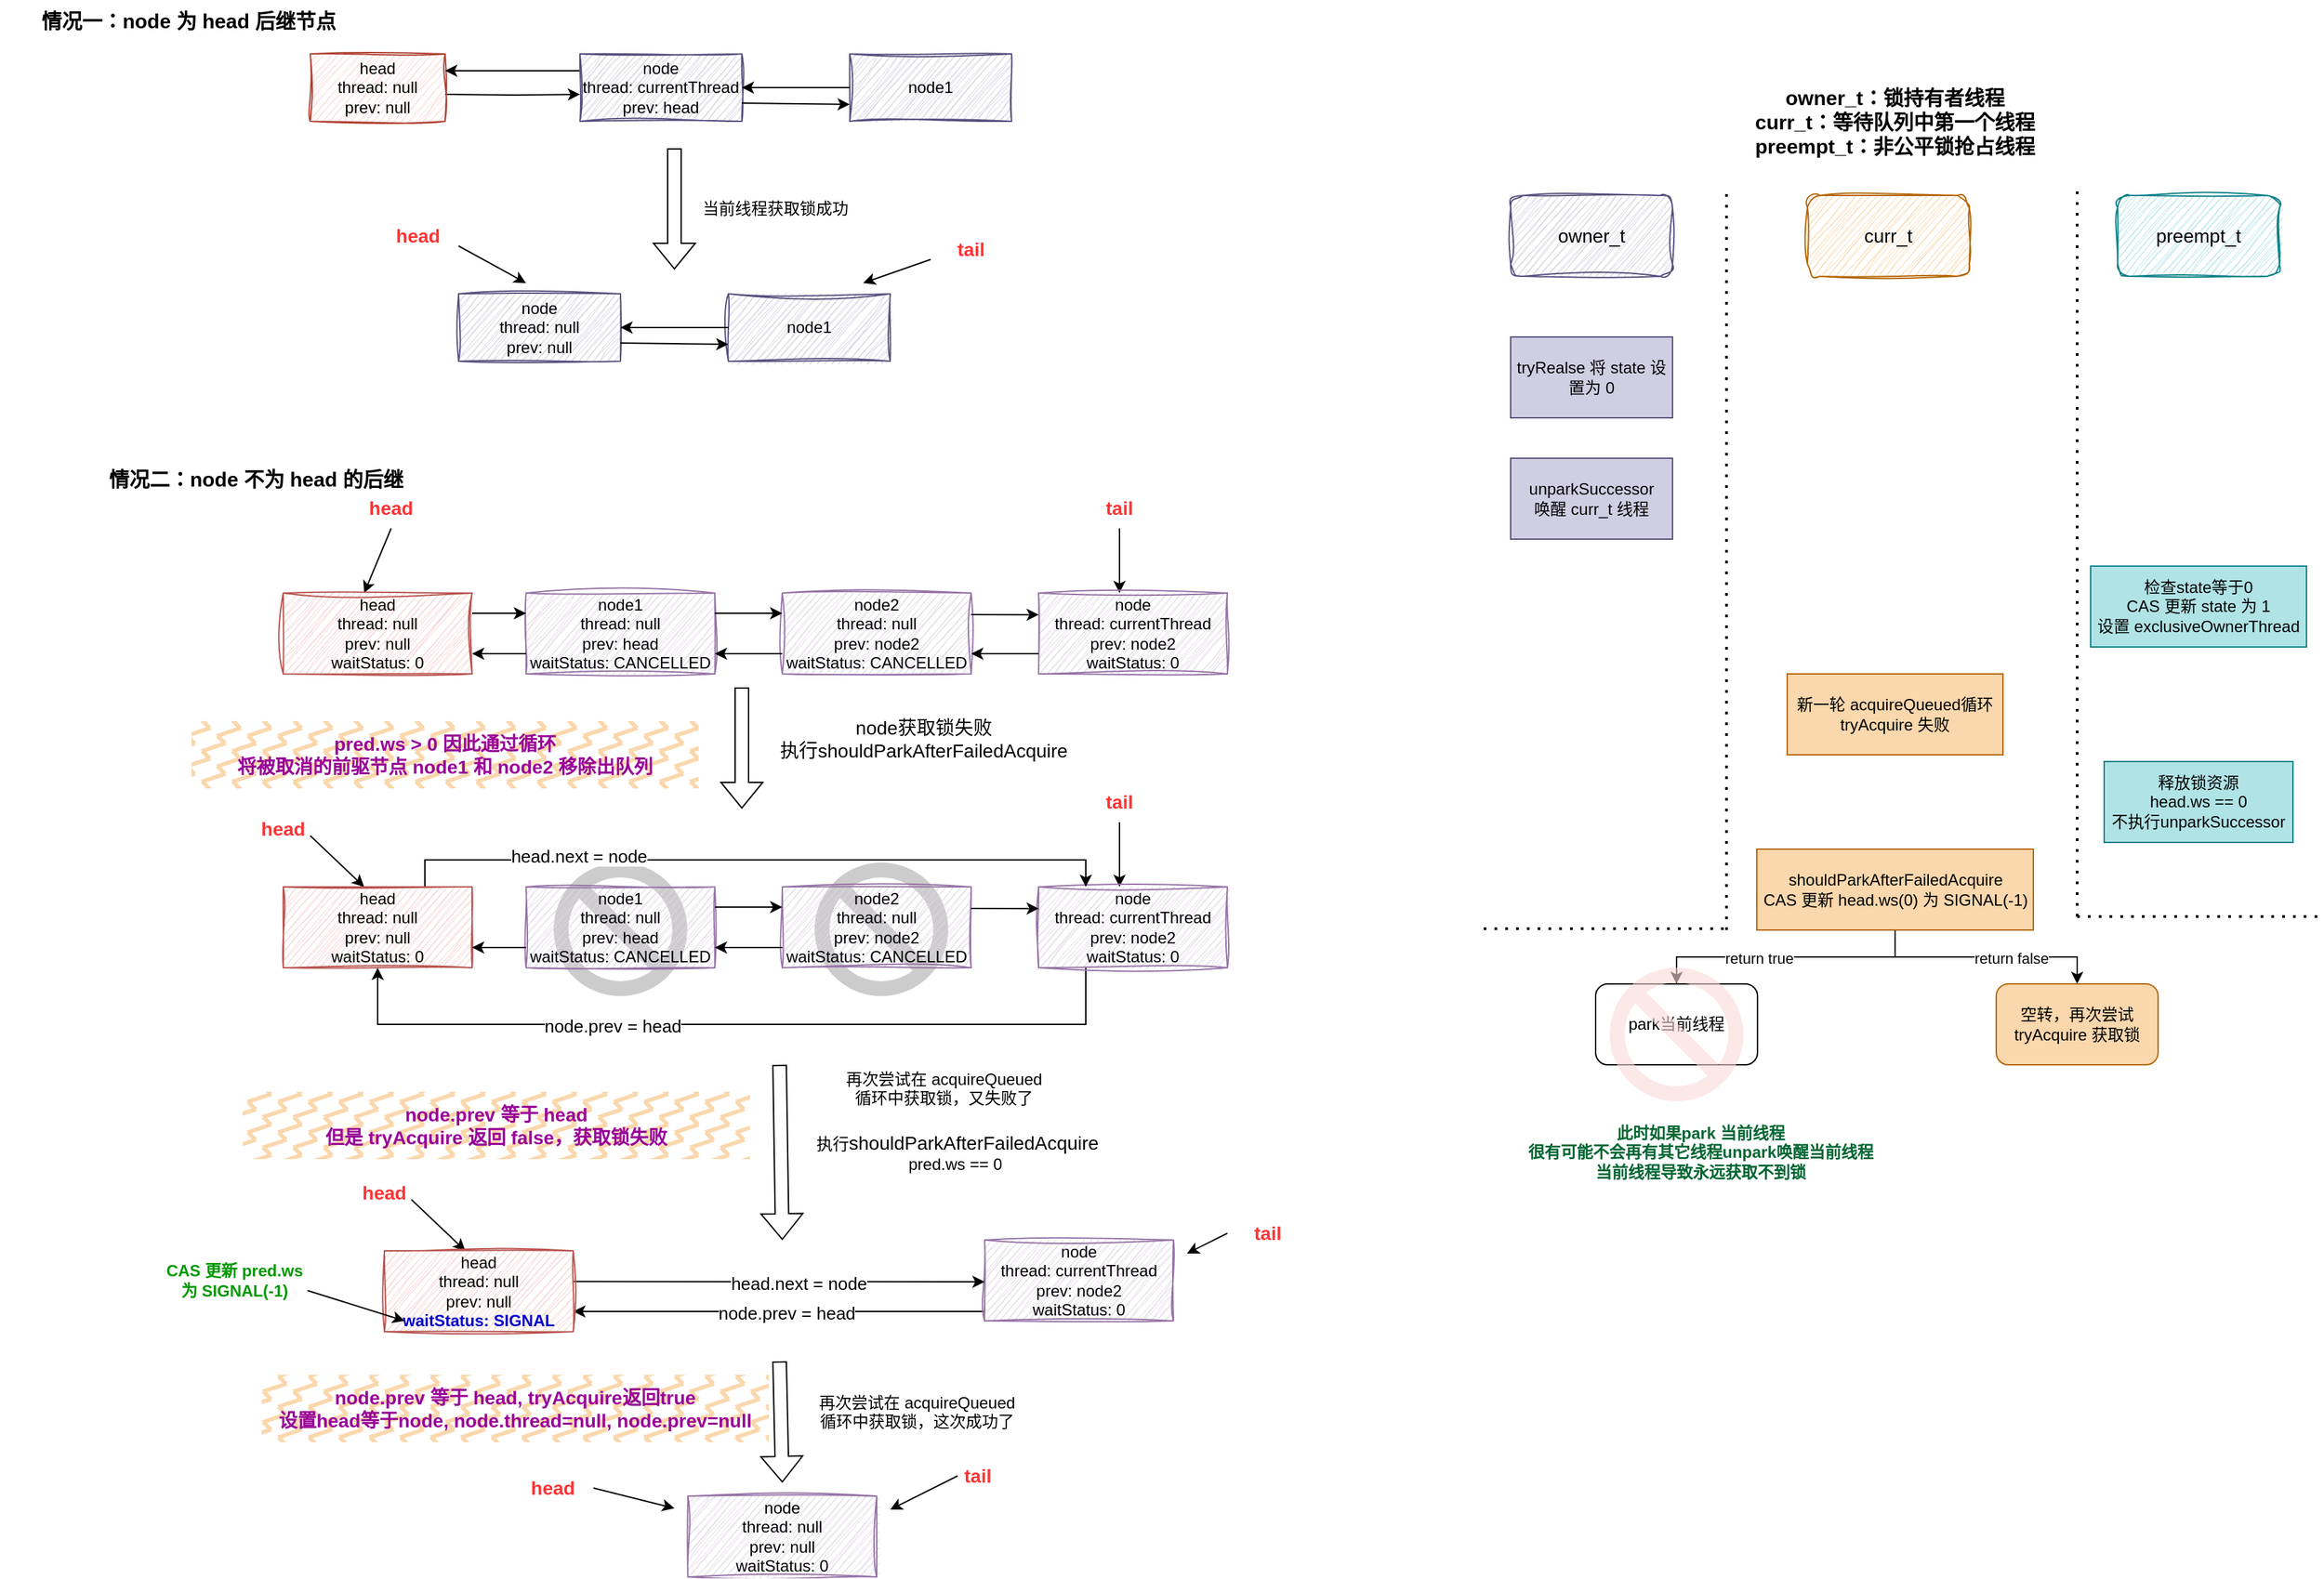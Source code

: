 <mxfile version="24.0.4" type="github">
  <diagram name="第 1 页" id="4FpjKzO7oTdV1kjVZiOa">
    <mxGraphModel dx="1482" dy="766" grid="1" gridSize="10" guides="1" tooltips="1" connect="1" arrows="1" fold="1" page="1" pageScale="1" pageWidth="827" pageHeight="1169" math="0" shadow="0">
      <root>
        <mxCell id="0" />
        <mxCell id="1" parent="0" />
        <mxCell id="oQ_XykTQwwmT8BF6WWH7-106" value="" style="shape=mxgraph.signs.safety.no;html=1;pointerEvents=1;fillColor=#CCCCCC;strokeColor=none;verticalLabelPosition=bottom;verticalAlign=top;align=center;fontColor=#CCCCCC;" vertex="1" parent="1">
          <mxGeometry x="464" y="740" width="99" height="99" as="geometry" />
        </mxCell>
        <mxCell id="oQ_XykTQwwmT8BF6WWH7-105" value="" style="shape=mxgraph.signs.safety.no;html=1;pointerEvents=1;fillColor=#CCCCCC;strokeColor=none;verticalLabelPosition=bottom;verticalAlign=top;align=center;fontColor=#CCCCCC;" vertex="1" parent="1">
          <mxGeometry x="270.5" y="740" width="99" height="99" as="geometry" />
        </mxCell>
        <mxCell id="oQ_XykTQwwmT8BF6WWH7-4" style="edgeStyle=orthogonalEdgeStyle;rounded=0;orthogonalLoop=1;jettySize=auto;html=1;entryX=0;entryY=0.6;entryDx=0;entryDy=0;entryPerimeter=0;" edge="1" parent="1" target="oQ_XykTQwwmT8BF6WWH7-2">
          <mxGeometry relative="1" as="geometry">
            <mxPoint x="190" y="170" as="sourcePoint" />
          </mxGeometry>
        </mxCell>
        <mxCell id="oQ_XykTQwwmT8BF6WWH7-1" value="head&lt;br&gt;thread: null&lt;br&gt;prev: null" style="rounded=0;whiteSpace=wrap;html=1;sketch=1;curveFitting=1;jiggle=2;fillColor=#fad9d5;strokeColor=#ae4132;" vertex="1" parent="1">
          <mxGeometry x="90" y="140" width="100" height="50" as="geometry" />
        </mxCell>
        <mxCell id="oQ_XykTQwwmT8BF6WWH7-3" style="edgeStyle=orthogonalEdgeStyle;rounded=0;orthogonalLoop=1;jettySize=auto;html=1;exitX=0;exitY=0.25;exitDx=0;exitDy=0;entryX=1;entryY=0.25;entryDx=0;entryDy=0;" edge="1" parent="1" source="oQ_XykTQwwmT8BF6WWH7-2" target="oQ_XykTQwwmT8BF6WWH7-1">
          <mxGeometry relative="1" as="geometry" />
        </mxCell>
        <mxCell id="oQ_XykTQwwmT8BF6WWH7-2" value="node&lt;br&gt;thread: currentThread&lt;div&gt;prev: head&lt;/div&gt;" style="rounded=0;whiteSpace=wrap;html=1;sketch=1;curveFitting=1;jiggle=2;fillColor=#d0cee2;strokeColor=#56517e;" vertex="1" parent="1">
          <mxGeometry x="290" y="140" width="120" height="50" as="geometry" />
        </mxCell>
        <mxCell id="oQ_XykTQwwmT8BF6WWH7-5" value="node1" style="rounded=0;whiteSpace=wrap;html=1;sketch=1;curveFitting=1;jiggle=2;fillColor=#d0cee2;strokeColor=#56517e;" vertex="1" parent="1">
          <mxGeometry x="490" y="140" width="120" height="50" as="geometry" />
        </mxCell>
        <mxCell id="oQ_XykTQwwmT8BF6WWH7-6" style="edgeStyle=orthogonalEdgeStyle;rounded=0;orthogonalLoop=1;jettySize=auto;html=1;exitX=1;exitY=0.75;exitDx=0;exitDy=0;entryX=0;entryY=0.75;entryDx=0;entryDy=0;" edge="1" parent="1" target="oQ_XykTQwwmT8BF6WWH7-5">
          <mxGeometry relative="1" as="geometry">
            <mxPoint x="410" y="176.5" as="sourcePoint" />
            <mxPoint x="470" y="177" as="targetPoint" />
          </mxGeometry>
        </mxCell>
        <mxCell id="oQ_XykTQwwmT8BF6WWH7-8" value="" style="endArrow=classic;html=1;rounded=0;exitX=0;exitY=0.5;exitDx=0;exitDy=0;entryX=1;entryY=0.5;entryDx=0;entryDy=0;" edge="1" parent="1" source="oQ_XykTQwwmT8BF6WWH7-5" target="oQ_XykTQwwmT8BF6WWH7-2">
          <mxGeometry width="50" height="50" relative="1" as="geometry">
            <mxPoint x="510" y="320" as="sourcePoint" />
            <mxPoint x="560" y="270" as="targetPoint" />
          </mxGeometry>
        </mxCell>
        <mxCell id="oQ_XykTQwwmT8BF6WWH7-10" value="tail" style="text;html=1;align=center;verticalAlign=middle;whiteSpace=wrap;rounded=0;fontStyle=1;fontColor=#FF3333;fontSize=14;" vertex="1" parent="1">
          <mxGeometry x="660" y="462" width="60" height="30" as="geometry" />
        </mxCell>
        <mxCell id="oQ_XykTQwwmT8BF6WWH7-13" value="" style="shape=flexArrow;endArrow=classic;html=1;rounded=0;" edge="1" parent="1">
          <mxGeometry width="50" height="50" relative="1" as="geometry">
            <mxPoint x="360" y="210" as="sourcePoint" />
            <mxPoint x="360" y="300" as="targetPoint" />
          </mxGeometry>
        </mxCell>
        <mxCell id="oQ_XykTQwwmT8BF6WWH7-15" value="head" style="text;html=1;align=center;verticalAlign=middle;whiteSpace=wrap;rounded=0;fontStyle=1;fontColor=#FF3333;fontSize=14;" vertex="1" parent="1">
          <mxGeometry x="120" y="462" width="60" height="30" as="geometry" />
        </mxCell>
        <mxCell id="oQ_XykTQwwmT8BF6WWH7-16" value="" style="endArrow=classic;html=1;rounded=0;exitX=0.5;exitY=1;exitDx=0;exitDy=0;" edge="1" parent="1" source="oQ_XykTQwwmT8BF6WWH7-15">
          <mxGeometry width="50" height="50" relative="1" as="geometry">
            <mxPoint x="110" y="740" as="sourcePoint" />
            <mxPoint x="130" y="540" as="targetPoint" />
          </mxGeometry>
        </mxCell>
        <mxCell id="oQ_XykTQwwmT8BF6WWH7-18" value="" style="endArrow=classic;html=1;rounded=0;exitX=0.5;exitY=1;exitDx=0;exitDy=0;" edge="1" parent="1" source="oQ_XykTQwwmT8BF6WWH7-10">
          <mxGeometry width="50" height="50" relative="1" as="geometry">
            <mxPoint x="690" y="700" as="sourcePoint" />
            <mxPoint x="690" y="540" as="targetPoint" />
          </mxGeometry>
        </mxCell>
        <mxCell id="oQ_XykTQwwmT8BF6WWH7-22" value="node&lt;br&gt;thread: null&lt;div&gt;prev: null&lt;/div&gt;" style="rounded=0;whiteSpace=wrap;html=1;sketch=1;curveFitting=1;jiggle=2;fillColor=#d0cee2;strokeColor=#56517e;" vertex="1" parent="1">
          <mxGeometry x="200" y="318" width="120" height="50" as="geometry" />
        </mxCell>
        <mxCell id="oQ_XykTQwwmT8BF6WWH7-23" value="node1" style="rounded=0;whiteSpace=wrap;html=1;sketch=1;curveFitting=1;jiggle=2;fillColor=#d0cee2;strokeColor=#56517e;" vertex="1" parent="1">
          <mxGeometry x="400" y="318" width="120" height="50" as="geometry" />
        </mxCell>
        <mxCell id="oQ_XykTQwwmT8BF6WWH7-24" style="edgeStyle=orthogonalEdgeStyle;rounded=0;orthogonalLoop=1;jettySize=auto;html=1;exitX=1;exitY=0.75;exitDx=0;exitDy=0;entryX=0;entryY=0.75;entryDx=0;entryDy=0;" edge="1" parent="1" target="oQ_XykTQwwmT8BF6WWH7-23">
          <mxGeometry relative="1" as="geometry">
            <mxPoint x="320" y="354.5" as="sourcePoint" />
            <mxPoint x="380" y="355" as="targetPoint" />
          </mxGeometry>
        </mxCell>
        <mxCell id="oQ_XykTQwwmT8BF6WWH7-25" value="" style="endArrow=classic;html=1;rounded=0;exitX=0;exitY=0.5;exitDx=0;exitDy=0;entryX=1;entryY=0.5;entryDx=0;entryDy=0;" edge="1" parent="1" source="oQ_XykTQwwmT8BF6WWH7-23" target="oQ_XykTQwwmT8BF6WWH7-22">
          <mxGeometry width="50" height="50" relative="1" as="geometry">
            <mxPoint x="420" y="498" as="sourcePoint" />
            <mxPoint x="470" y="448" as="targetPoint" />
          </mxGeometry>
        </mxCell>
        <mxCell id="oQ_XykTQwwmT8BF6WWH7-26" value="tail" style="text;html=1;align=center;verticalAlign=middle;whiteSpace=wrap;rounded=0;fontStyle=1;fontColor=#FF3333;fontSize=14;" vertex="1" parent="1">
          <mxGeometry x="550" y="270" width="60" height="30" as="geometry" />
        </mxCell>
        <mxCell id="oQ_XykTQwwmT8BF6WWH7-27" value="head" style="text;html=1;align=center;verticalAlign=middle;whiteSpace=wrap;rounded=0;fontStyle=1;fontColor=#FF3333;fontSize=14;" vertex="1" parent="1">
          <mxGeometry x="140" y="260" width="60" height="30" as="geometry" />
        </mxCell>
        <mxCell id="oQ_XykTQwwmT8BF6WWH7-30" value="" style="endArrow=classic;html=1;rounded=0;exitX=0;exitY=0.75;exitDx=0;exitDy=0;" edge="1" parent="1" source="oQ_XykTQwwmT8BF6WWH7-26">
          <mxGeometry width="50" height="50" relative="1" as="geometry">
            <mxPoint x="500" y="270" as="sourcePoint" />
            <mxPoint x="500" y="310" as="targetPoint" />
          </mxGeometry>
        </mxCell>
        <mxCell id="oQ_XykTQwwmT8BF6WWH7-31" value="" style="endArrow=classic;html=1;rounded=0;exitX=1;exitY=0.75;exitDx=0;exitDy=0;" edge="1" parent="1" source="oQ_XykTQwwmT8BF6WWH7-27">
          <mxGeometry width="50" height="50" relative="1" as="geometry">
            <mxPoint x="240" y="310" as="sourcePoint" />
            <mxPoint x="250" y="310" as="targetPoint" />
          </mxGeometry>
        </mxCell>
        <mxCell id="oQ_XykTQwwmT8BF6WWH7-35" value="node1&lt;br&gt;thread: null&lt;div&gt;prev: head&lt;br&gt;waitStatus: CANCELLED&lt;/div&gt;" style="rounded=0;whiteSpace=wrap;html=1;sketch=1;curveFitting=1;jiggle=2;fillColor=#e1d5e7;strokeColor=#9673a6;" vertex="1" parent="1">
          <mxGeometry x="250" y="540" width="140" height="60" as="geometry" />
        </mxCell>
        <mxCell id="oQ_XykTQwwmT8BF6WWH7-52" value="当前线程获取锁成功" style="text;html=1;align=center;verticalAlign=middle;whiteSpace=wrap;rounded=0;" vertex="1" parent="1">
          <mxGeometry x="380" y="240" width="110" height="30" as="geometry" />
        </mxCell>
        <mxCell id="oQ_XykTQwwmT8BF6WWH7-58" value="node2&lt;br&gt;thread: null&lt;div&gt;prev: node2&lt;br&gt;waitStatus: CANCELLED&lt;/div&gt;" style="rounded=0;whiteSpace=wrap;html=1;sketch=1;curveFitting=1;jiggle=2;fillColor=#e1d5e7;strokeColor=#9673a6;" vertex="1" parent="1">
          <mxGeometry x="440" y="540" width="140" height="60" as="geometry" />
        </mxCell>
        <mxCell id="oQ_XykTQwwmT8BF6WWH7-59" value="node&lt;br&gt;thread: currentThread&lt;div&gt;prev: node2&lt;br&gt;waitStatus: 0&lt;/div&gt;" style="rounded=0;whiteSpace=wrap;html=1;sketch=1;curveFitting=1;jiggle=2;fillColor=#e1d5e7;strokeColor=#9673a6;" vertex="1" parent="1">
          <mxGeometry x="630" y="540" width="140" height="60" as="geometry" />
        </mxCell>
        <mxCell id="oQ_XykTQwwmT8BF6WWH7-61" value="head&lt;br&gt;thread: null&lt;br&gt;prev: null&lt;br&gt;&lt;div&gt;waitStatus: 0&lt;/div&gt;" style="rounded=0;whiteSpace=wrap;html=1;sketch=1;curveFitting=1;jiggle=2;fillColor=#f8cecc;strokeColor=#b85450;" vertex="1" parent="1">
          <mxGeometry x="70" y="540" width="140" height="60" as="geometry" />
        </mxCell>
        <mxCell id="oQ_XykTQwwmT8BF6WWH7-62" value="" style="endArrow=classic;html=1;rounded=0;exitX=1;exitY=0.25;exitDx=0;exitDy=0;entryX=0;entryY=0.25;entryDx=0;entryDy=0;" edge="1" parent="1" source="oQ_XykTQwwmT8BF6WWH7-61" target="oQ_XykTQwwmT8BF6WWH7-35">
          <mxGeometry width="50" height="50" relative="1" as="geometry">
            <mxPoint x="240" y="770" as="sourcePoint" />
            <mxPoint x="290" y="720" as="targetPoint" />
          </mxGeometry>
        </mxCell>
        <mxCell id="oQ_XykTQwwmT8BF6WWH7-63" value="" style="endArrow=classic;html=1;rounded=0;exitX=0;exitY=0.75;exitDx=0;exitDy=0;entryX=1;entryY=0.75;entryDx=0;entryDy=0;" edge="1" parent="1" source="oQ_XykTQwwmT8BF6WWH7-35" target="oQ_XykTQwwmT8BF6WWH7-61">
          <mxGeometry width="50" height="50" relative="1" as="geometry">
            <mxPoint x="200" y="700" as="sourcePoint" />
            <mxPoint x="250" y="650" as="targetPoint" />
          </mxGeometry>
        </mxCell>
        <mxCell id="oQ_XykTQwwmT8BF6WWH7-64" value="" style="endArrow=classic;html=1;rounded=0;exitX=1;exitY=0.25;exitDx=0;exitDy=0;entryX=0;entryY=0.25;entryDx=0;entryDy=0;" edge="1" parent="1" source="oQ_XykTQwwmT8BF6WWH7-35" target="oQ_XykTQwwmT8BF6WWH7-58">
          <mxGeometry width="50" height="50" relative="1" as="geometry">
            <mxPoint x="430" y="700" as="sourcePoint" />
            <mxPoint x="480" y="650" as="targetPoint" />
          </mxGeometry>
        </mxCell>
        <mxCell id="oQ_XykTQwwmT8BF6WWH7-65" value="" style="endArrow=classic;html=1;rounded=0;exitX=0;exitY=0.75;exitDx=0;exitDy=0;entryX=1;entryY=0.75;entryDx=0;entryDy=0;" edge="1" parent="1" source="oQ_XykTQwwmT8BF6WWH7-58" target="oQ_XykTQwwmT8BF6WWH7-35">
          <mxGeometry width="50" height="50" relative="1" as="geometry">
            <mxPoint x="470" y="710" as="sourcePoint" />
            <mxPoint x="520" y="660" as="targetPoint" />
          </mxGeometry>
        </mxCell>
        <mxCell id="oQ_XykTQwwmT8BF6WWH7-66" value="" style="endArrow=classic;html=1;rounded=0;entryX=0.001;entryY=0.385;entryDx=0;entryDy=0;entryPerimeter=0;" edge="1" parent="1">
          <mxGeometry width="50" height="50" relative="1" as="geometry">
            <mxPoint x="580" y="556" as="sourcePoint" />
            <mxPoint x="630.14" y="556.1" as="targetPoint" />
          </mxGeometry>
        </mxCell>
        <mxCell id="oQ_XykTQwwmT8BF6WWH7-68" value="" style="endArrow=classic;html=1;rounded=0;exitX=0;exitY=0.75;exitDx=0;exitDy=0;entryX=1;entryY=0.75;entryDx=0;entryDy=0;" edge="1" parent="1" source="oQ_XykTQwwmT8BF6WWH7-59" target="oQ_XykTQwwmT8BF6WWH7-58">
          <mxGeometry width="50" height="50" relative="1" as="geometry">
            <mxPoint x="480" y="710" as="sourcePoint" />
            <mxPoint x="640" y="630" as="targetPoint" />
          </mxGeometry>
        </mxCell>
        <mxCell id="oQ_XykTQwwmT8BF6WWH7-69" value="" style="shape=flexArrow;endArrow=classic;html=1;rounded=0;" edge="1" parent="1">
          <mxGeometry width="50" height="50" relative="1" as="geometry">
            <mxPoint x="410" y="610" as="sourcePoint" />
            <mxPoint x="410" y="700" as="targetPoint" />
          </mxGeometry>
        </mxCell>
        <mxCell id="oQ_XykTQwwmT8BF6WWH7-70" value="node获取锁失败&lt;br style=&quot;font-size: 14px;&quot;&gt;执行shouldParkAfterFailedAcquire" style="text;html=1;align=center;verticalAlign=middle;whiteSpace=wrap;rounded=0;fontSize=14;" vertex="1" parent="1">
          <mxGeometry x="430" y="630" width="230" height="35" as="geometry" />
        </mxCell>
        <mxCell id="oQ_XykTQwwmT8BF6WWH7-85" value="tail" style="text;html=1;align=center;verticalAlign=middle;whiteSpace=wrap;rounded=0;fontStyle=1;fontColor=#FF3333;fontSize=14;" vertex="1" parent="1">
          <mxGeometry x="660" y="680" width="60" height="30" as="geometry" />
        </mxCell>
        <mxCell id="oQ_XykTQwwmT8BF6WWH7-86" value="head" style="text;html=1;align=center;verticalAlign=middle;whiteSpace=wrap;rounded=0;fontStyle=1;fontColor=#FF3333;fontSize=14;" vertex="1" parent="1">
          <mxGeometry x="40" y="700" width="60" height="30" as="geometry" />
        </mxCell>
        <mxCell id="oQ_XykTQwwmT8BF6WWH7-87" value="" style="endArrow=classic;html=1;rounded=0;" edge="1" parent="1">
          <mxGeometry width="50" height="50" relative="1" as="geometry">
            <mxPoint x="90" y="720" as="sourcePoint" />
            <mxPoint x="130" y="758" as="targetPoint" />
          </mxGeometry>
        </mxCell>
        <mxCell id="oQ_XykTQwwmT8BF6WWH7-88" value="" style="endArrow=classic;html=1;rounded=0;exitX=0.5;exitY=1;exitDx=0;exitDy=0;" edge="1" parent="1" source="oQ_XykTQwwmT8BF6WWH7-85">
          <mxGeometry width="50" height="50" relative="1" as="geometry">
            <mxPoint x="690" y="918" as="sourcePoint" />
            <mxPoint x="690" y="758" as="targetPoint" />
          </mxGeometry>
        </mxCell>
        <mxCell id="oQ_XykTQwwmT8BF6WWH7-89" value="node1&lt;br&gt;thread: null&lt;div&gt;prev: head&lt;br&gt;waitStatus: CANCELLED&lt;/div&gt;" style="rounded=0;whiteSpace=wrap;html=1;sketch=1;curveFitting=1;jiggle=2;fillColor=#e1d5e7;strokeColor=#9673a6;" vertex="1" parent="1">
          <mxGeometry x="250" y="758" width="140" height="60" as="geometry" />
        </mxCell>
        <mxCell id="oQ_XykTQwwmT8BF6WWH7-90" value="node2&lt;br&gt;thread: null&lt;div&gt;prev: node2&lt;br&gt;waitStatus: CANCELLED&lt;/div&gt;" style="rounded=0;whiteSpace=wrap;html=1;sketch=1;curveFitting=1;jiggle=2;fillColor=#e1d5e7;strokeColor=#9673a6;" vertex="1" parent="1">
          <mxGeometry x="440" y="758" width="140" height="60" as="geometry" />
        </mxCell>
        <mxCell id="oQ_XykTQwwmT8BF6WWH7-99" style="edgeStyle=orthogonalEdgeStyle;rounded=0;orthogonalLoop=1;jettySize=auto;html=1;exitX=0.25;exitY=1;exitDx=0;exitDy=0;entryX=0.5;entryY=1;entryDx=0;entryDy=0;" edge="1" parent="1" source="oQ_XykTQwwmT8BF6WWH7-91" target="oQ_XykTQwwmT8BF6WWH7-92">
          <mxGeometry relative="1" as="geometry">
            <Array as="points">
              <mxPoint x="665" y="860" />
              <mxPoint x="140" y="860" />
            </Array>
          </mxGeometry>
        </mxCell>
        <mxCell id="oQ_XykTQwwmT8BF6WWH7-103" value="node.prev = head" style="edgeLabel;html=1;align=center;verticalAlign=middle;resizable=0;points=[];fontSize=13;" vertex="1" connectable="0" parent="oQ_XykTQwwmT8BF6WWH7-99">
          <mxGeometry x="0.29" y="1" relative="1" as="geometry">
            <mxPoint as="offset" />
          </mxGeometry>
        </mxCell>
        <mxCell id="oQ_XykTQwwmT8BF6WWH7-91" value="node&lt;br&gt;thread: currentThread&lt;div&gt;prev: node2&lt;br&gt;waitStatus: 0&lt;/div&gt;" style="rounded=0;whiteSpace=wrap;html=1;sketch=1;curveFitting=1;jiggle=2;fillColor=#e1d5e7;strokeColor=#9673a6;" vertex="1" parent="1">
          <mxGeometry x="630" y="758" width="140" height="60" as="geometry" />
        </mxCell>
        <mxCell id="oQ_XykTQwwmT8BF6WWH7-100" style="edgeStyle=orthogonalEdgeStyle;rounded=0;orthogonalLoop=1;jettySize=auto;html=1;entryX=0.25;entryY=0;entryDx=0;entryDy=0;exitX=0.75;exitY=0;exitDx=0;exitDy=0;" edge="1" parent="1" source="oQ_XykTQwwmT8BF6WWH7-92" target="oQ_XykTQwwmT8BF6WWH7-91">
          <mxGeometry relative="1" as="geometry">
            <Array as="points">
              <mxPoint x="175" y="738" />
              <mxPoint x="665" y="738" />
            </Array>
          </mxGeometry>
        </mxCell>
        <mxCell id="oQ_XykTQwwmT8BF6WWH7-102" value="head.next = node" style="edgeLabel;html=1;align=center;verticalAlign=middle;resizable=0;points=[];fontSize=13;" vertex="1" connectable="0" parent="oQ_XykTQwwmT8BF6WWH7-100">
          <mxGeometry x="-0.496" y="3" relative="1" as="geometry">
            <mxPoint as="offset" />
          </mxGeometry>
        </mxCell>
        <mxCell id="oQ_XykTQwwmT8BF6WWH7-92" value="head&lt;br&gt;thread: null&lt;br&gt;prev: null&lt;br&gt;&lt;div&gt;waitStatus: 0&lt;/div&gt;" style="rounded=0;whiteSpace=wrap;html=1;sketch=1;curveFitting=1;jiggle=2;fillColor=#f8cecc;strokeColor=#b85450;" vertex="1" parent="1">
          <mxGeometry x="70" y="758" width="140" height="60" as="geometry" />
        </mxCell>
        <mxCell id="oQ_XykTQwwmT8BF6WWH7-94" value="" style="endArrow=classic;html=1;rounded=0;exitX=0;exitY=0.75;exitDx=0;exitDy=0;entryX=1;entryY=0.75;entryDx=0;entryDy=0;" edge="1" parent="1" source="oQ_XykTQwwmT8BF6WWH7-89" target="oQ_XykTQwwmT8BF6WWH7-92">
          <mxGeometry width="50" height="50" relative="1" as="geometry">
            <mxPoint x="200" y="918" as="sourcePoint" />
            <mxPoint x="250" y="868" as="targetPoint" />
          </mxGeometry>
        </mxCell>
        <mxCell id="oQ_XykTQwwmT8BF6WWH7-95" value="" style="endArrow=classic;html=1;rounded=0;exitX=1;exitY=0.25;exitDx=0;exitDy=0;entryX=0;entryY=0.25;entryDx=0;entryDy=0;" edge="1" parent="1" source="oQ_XykTQwwmT8BF6WWH7-89" target="oQ_XykTQwwmT8BF6WWH7-90">
          <mxGeometry width="50" height="50" relative="1" as="geometry">
            <mxPoint x="430" y="918" as="sourcePoint" />
            <mxPoint x="480" y="868" as="targetPoint" />
          </mxGeometry>
        </mxCell>
        <mxCell id="oQ_XykTQwwmT8BF6WWH7-96" value="" style="endArrow=classic;html=1;rounded=0;exitX=0;exitY=0.75;exitDx=0;exitDy=0;entryX=1;entryY=0.75;entryDx=0;entryDy=0;" edge="1" parent="1" source="oQ_XykTQwwmT8BF6WWH7-90" target="oQ_XykTQwwmT8BF6WWH7-89">
          <mxGeometry width="50" height="50" relative="1" as="geometry">
            <mxPoint x="470" y="928" as="sourcePoint" />
            <mxPoint x="520" y="878" as="targetPoint" />
          </mxGeometry>
        </mxCell>
        <mxCell id="oQ_XykTQwwmT8BF6WWH7-97" value="" style="endArrow=classic;html=1;rounded=0;entryX=0.001;entryY=0.385;entryDx=0;entryDy=0;entryPerimeter=0;" edge="1" parent="1">
          <mxGeometry width="50" height="50" relative="1" as="geometry">
            <mxPoint x="580" y="774" as="sourcePoint" />
            <mxPoint x="630.14" y="774.1" as="targetPoint" />
          </mxGeometry>
        </mxCell>
        <mxCell id="oQ_XykTQwwmT8BF6WWH7-107" value="&lt;span style=&quot;font-size: 14px;&quot;&gt;pred.ws &amp;gt; 0 因此通过循环&lt;br style=&quot;font-size: 14px;&quot;&gt;将被取消的前驱节点 node1 和 node2&amp;nbsp;&lt;/span&gt;&lt;span style=&quot;font-size: 14px; background-color: initial;&quot;&gt;移除出队列&lt;/span&gt;" style="text;html=1;align=center;verticalAlign=middle;whiteSpace=wrap;rounded=0;fontSize=14;fontFamily=Helvetica;fontStyle=1;fillColor=#fad7ac;strokeColor=none;fillStyle=zigzag-line;fontColor=#990099;" vertex="1" parent="1">
          <mxGeometry x="2" y="635" width="376" height="50" as="geometry" />
        </mxCell>
        <mxCell id="oQ_XykTQwwmT8BF6WWH7-126" value="" style="shape=flexArrow;endArrow=classic;html=1;rounded=0;" edge="1" parent="1">
          <mxGeometry width="50" height="50" relative="1" as="geometry">
            <mxPoint x="438" y="890" as="sourcePoint" />
            <mxPoint x="440" y="1020" as="targetPoint" />
          </mxGeometry>
        </mxCell>
        <mxCell id="oQ_XykTQwwmT8BF6WWH7-127" value="再次尝试在 acquireQueued&lt;br&gt;循环中获取锁，又失败了&lt;br&gt;&amp;nbsp;" style="text;html=1;align=center;verticalAlign=middle;whiteSpace=wrap;rounded=0;" vertex="1" parent="1">
          <mxGeometry x="480" y="900" width="160" height="30" as="geometry" />
        </mxCell>
        <mxCell id="oQ_XykTQwwmT8BF6WWH7-128" value="node.prev 等于 head&lt;br&gt;但是 tryAcquire 返回 false，获取锁失败" style="text;html=1;align=center;verticalAlign=middle;whiteSpace=wrap;rounded=0;fontSize=14;fontFamily=Helvetica;fontStyle=1;fillColor=#fad7ac;strokeColor=none;fillStyle=zigzag-line;fontColor=#990099;" vertex="1" parent="1">
          <mxGeometry x="40" y="910" width="376" height="50" as="geometry" />
        </mxCell>
        <mxCell id="oQ_XykTQwwmT8BF6WWH7-141" value="执行&lt;span style=&quot;font-size: 14px;&quot;&gt;shouldParkAfterFailedAcquire&lt;br&gt;&lt;/span&gt;pred.ws == 0&amp;nbsp;" style="text;html=1;align=center;verticalAlign=middle;whiteSpace=wrap;rounded=0;" vertex="1" parent="1">
          <mxGeometry x="460" y="940" width="220" height="30" as="geometry" />
        </mxCell>
        <mxCell id="oQ_XykTQwwmT8BF6WWH7-143" value="tail" style="text;html=1;align=center;verticalAlign=middle;whiteSpace=wrap;rounded=0;fontStyle=1;fontColor=#FF3333;fontSize=14;" vertex="1" parent="1">
          <mxGeometry x="770" y="1000" width="60" height="30" as="geometry" />
        </mxCell>
        <mxCell id="oQ_XykTQwwmT8BF6WWH7-144" value="head" style="text;html=1;align=center;verticalAlign=middle;whiteSpace=wrap;rounded=0;fontStyle=1;fontColor=#FF3333;fontSize=14;" vertex="1" parent="1">
          <mxGeometry x="115" y="970" width="60" height="30" as="geometry" />
        </mxCell>
        <mxCell id="oQ_XykTQwwmT8BF6WWH7-145" value="" style="endArrow=classic;html=1;rounded=0;" edge="1" parent="1">
          <mxGeometry width="50" height="50" relative="1" as="geometry">
            <mxPoint x="165" y="990" as="sourcePoint" />
            <mxPoint x="205" y="1028" as="targetPoint" />
          </mxGeometry>
        </mxCell>
        <mxCell id="oQ_XykTQwwmT8BF6WWH7-146" value="" style="endArrow=classic;html=1;rounded=0;exitX=0;exitY=0.5;exitDx=0;exitDy=0;" edge="1" parent="1" source="oQ_XykTQwwmT8BF6WWH7-143">
          <mxGeometry width="50" height="50" relative="1" as="geometry">
            <mxPoint x="765" y="1188" as="sourcePoint" />
            <mxPoint x="740" y="1030" as="targetPoint" />
          </mxGeometry>
        </mxCell>
        <mxCell id="oQ_XykTQwwmT8BF6WWH7-147" style="edgeStyle=orthogonalEdgeStyle;rounded=0;orthogonalLoop=1;jettySize=auto;html=1;exitX=0;exitY=0.75;exitDx=0;exitDy=0;entryX=1;entryY=0.75;entryDx=0;entryDy=0;" edge="1" parent="1" source="oQ_XykTQwwmT8BF6WWH7-149" target="oQ_XykTQwwmT8BF6WWH7-152">
          <mxGeometry relative="1" as="geometry">
            <Array as="points">
              <mxPoint x="330" y="1073" />
              <mxPoint x="330" y="1073" />
            </Array>
          </mxGeometry>
        </mxCell>
        <mxCell id="oQ_XykTQwwmT8BF6WWH7-148" value="node.prev = head" style="edgeLabel;html=1;align=center;verticalAlign=middle;resizable=0;points=[];fontSize=13;" vertex="1" connectable="0" parent="oQ_XykTQwwmT8BF6WWH7-147">
          <mxGeometry x="0.29" y="1" relative="1" as="geometry">
            <mxPoint x="47" as="offset" />
          </mxGeometry>
        </mxCell>
        <mxCell id="oQ_XykTQwwmT8BF6WWH7-149" value="node&lt;br&gt;thread: currentThread&lt;div&gt;prev: node2&lt;br&gt;waitStatus: 0&lt;/div&gt;" style="rounded=0;whiteSpace=wrap;html=1;sketch=1;curveFitting=1;jiggle=2;fillColor=#e1d5e7;strokeColor=#9673a6;" vertex="1" parent="1">
          <mxGeometry x="590" y="1020" width="140" height="60" as="geometry" />
        </mxCell>
        <mxCell id="oQ_XykTQwwmT8BF6WWH7-150" style="edgeStyle=orthogonalEdgeStyle;rounded=0;orthogonalLoop=1;jettySize=auto;html=1;exitX=1.002;exitY=0.38;exitDx=0;exitDy=0;exitPerimeter=0;" edge="1" parent="1" source="oQ_XykTQwwmT8BF6WWH7-152">
          <mxGeometry relative="1" as="geometry">
            <Array as="points">
              <mxPoint x="590" y="1051" />
            </Array>
            <mxPoint x="590" y="1051" as="targetPoint" />
          </mxGeometry>
        </mxCell>
        <mxCell id="oQ_XykTQwwmT8BF6WWH7-151" value="head.next = node" style="edgeLabel;html=1;align=center;verticalAlign=middle;resizable=0;points=[];fontSize=13;" vertex="1" connectable="0" parent="oQ_XykTQwwmT8BF6WWH7-150">
          <mxGeometry x="-0.496" y="3" relative="1" as="geometry">
            <mxPoint x="89" y="4" as="offset" />
          </mxGeometry>
        </mxCell>
        <mxCell id="oQ_XykTQwwmT8BF6WWH7-152" value="head&lt;br&gt;thread: null&lt;br&gt;prev: null&lt;br&gt;&lt;div&gt;&lt;font color=&quot;#0000cc&quot;&gt;&lt;b&gt;waitStatus: SIGNAL&lt;/b&gt;&lt;/font&gt;&lt;/div&gt;" style="rounded=0;whiteSpace=wrap;html=1;sketch=1;curveFitting=1;jiggle=2;fillColor=#f8cecc;strokeColor=#b85450;" vertex="1" parent="1">
          <mxGeometry x="145" y="1028" width="140" height="60" as="geometry" />
        </mxCell>
        <mxCell id="oQ_XykTQwwmT8BF6WWH7-153" value="CAS 更新 pred.ws 为 SIGNAL(-1)" style="text;html=1;align=center;verticalAlign=middle;whiteSpace=wrap;rounded=0;fontStyle=1;fontColor=#009900;" vertex="1" parent="1">
          <mxGeometry x="-20" y="1035" width="108" height="30" as="geometry" />
        </mxCell>
        <mxCell id="oQ_XykTQwwmT8BF6WWH7-154" value="" style="endArrow=classic;html=1;rounded=0;exitX=1;exitY=0.75;exitDx=0;exitDy=0;" edge="1" parent="1" source="oQ_XykTQwwmT8BF6WWH7-153">
          <mxGeometry width="50" height="50" relative="1" as="geometry">
            <mxPoint x="100" y="1160" as="sourcePoint" />
            <mxPoint x="160" y="1080" as="targetPoint" />
          </mxGeometry>
        </mxCell>
        <mxCell id="oQ_XykTQwwmT8BF6WWH7-155" value="" style="shape=flexArrow;endArrow=classic;html=1;rounded=0;" edge="1" parent="1">
          <mxGeometry width="50" height="50" relative="1" as="geometry">
            <mxPoint x="438" y="1110" as="sourcePoint" />
            <mxPoint x="440" y="1200" as="targetPoint" />
          </mxGeometry>
        </mxCell>
        <mxCell id="oQ_XykTQwwmT8BF6WWH7-156" value="再次尝试在 acquireQueued&lt;br&gt;循环中获取锁，这次成功了&lt;br&gt;&amp;nbsp;" style="text;html=1;align=center;verticalAlign=middle;whiteSpace=wrap;rounded=0;" vertex="1" parent="1">
          <mxGeometry x="460" y="1140" width="160" height="30" as="geometry" />
        </mxCell>
        <mxCell id="oQ_XykTQwwmT8BF6WWH7-157" value="node&lt;br&gt;thread: null&lt;div&gt;prev: null&lt;br&gt;waitStatus: 0&lt;/div&gt;" style="rounded=0;whiteSpace=wrap;html=1;sketch=1;curveFitting=1;jiggle=2;fillColor=#e1d5e7;strokeColor=#9673a6;" vertex="1" parent="1">
          <mxGeometry x="370" y="1210" width="140" height="60" as="geometry" />
        </mxCell>
        <mxCell id="oQ_XykTQwwmT8BF6WWH7-159" value="head" style="text;html=1;align=center;verticalAlign=middle;whiteSpace=wrap;rounded=0;fontStyle=1;fontColor=#FF3333;fontSize=14;" vertex="1" parent="1">
          <mxGeometry x="240" y="1189" width="60" height="30" as="geometry" />
        </mxCell>
        <mxCell id="oQ_XykTQwwmT8BF6WWH7-160" value="" style="endArrow=classic;html=1;rounded=0;exitX=1;exitY=0.5;exitDx=0;exitDy=0;" edge="1" parent="1" source="oQ_XykTQwwmT8BF6WWH7-159">
          <mxGeometry width="50" height="50" relative="1" as="geometry">
            <mxPoint x="320" y="1181" as="sourcePoint" />
            <mxPoint x="360" y="1219" as="targetPoint" />
          </mxGeometry>
        </mxCell>
        <mxCell id="oQ_XykTQwwmT8BF6WWH7-161" value="tail" style="text;html=1;align=center;verticalAlign=middle;whiteSpace=wrap;rounded=0;fontStyle=1;fontColor=#FF3333;fontSize=14;" vertex="1" parent="1">
          <mxGeometry x="570" y="1180" width="30" height="30" as="geometry" />
        </mxCell>
        <mxCell id="oQ_XykTQwwmT8BF6WWH7-163" value="" style="endArrow=classic;html=1;rounded=0;exitX=0;exitY=0.5;exitDx=0;exitDy=0;" edge="1" parent="1" source="oQ_XykTQwwmT8BF6WWH7-161">
          <mxGeometry width="50" height="50" relative="1" as="geometry">
            <mxPoint x="520" y="1361" as="sourcePoint" />
            <mxPoint x="520" y="1220" as="targetPoint" />
          </mxGeometry>
        </mxCell>
        <mxCell id="oQ_XykTQwwmT8BF6WWH7-165" value="node.prev 等于 head, tryAcquire返回true&lt;br&gt;设置head等于node, node.thread=null, node.prev=null" style="text;html=1;align=center;verticalAlign=middle;whiteSpace=wrap;rounded=0;fontSize=14;fontFamily=Helvetica;fontStyle=1;fillColor=#fad7ac;strokeColor=none;fillStyle=zigzag-line;fontColor=#990099;" vertex="1" parent="1">
          <mxGeometry x="54" y="1120" width="376" height="50" as="geometry" />
        </mxCell>
        <mxCell id="oQ_XykTQwwmT8BF6WWH7-166" value="情况一：node 为 head 后继节点" style="text;html=1;align=center;verticalAlign=middle;whiteSpace=wrap;rounded=0;fontSize=15;fontStyle=1" vertex="1" parent="1">
          <mxGeometry x="-140" y="100" width="280" height="30" as="geometry" />
        </mxCell>
        <mxCell id="oQ_XykTQwwmT8BF6WWH7-167" value="情况二：node 不为 head 的后继" style="text;html=1;align=center;verticalAlign=middle;whiteSpace=wrap;rounded=0;fontSize=15;fontStyle=1" vertex="1" parent="1">
          <mxGeometry x="-90" y="440" width="280" height="30" as="geometry" />
        </mxCell>
        <mxCell id="oQ_XykTQwwmT8BF6WWH7-170" value="owner_t" style="rounded=1;whiteSpace=wrap;html=1;sketch=1;curveFitting=1;jiggle=2;fontSize=14;fillColor=#d0cee2;strokeColor=#56517e;" vertex="1" parent="1">
          <mxGeometry x="980" y="245" width="120" height="60" as="geometry" />
        </mxCell>
        <mxCell id="oQ_XykTQwwmT8BF6WWH7-171" value="curr_t" style="rounded=1;whiteSpace=wrap;html=1;sketch=1;curveFitting=1;jiggle=2;fontSize=14;fillColor=#fad7ac;strokeColor=#b46504;" vertex="1" parent="1">
          <mxGeometry x="1200" y="245" width="120" height="60" as="geometry" />
        </mxCell>
        <mxCell id="oQ_XykTQwwmT8BF6WWH7-172" value="preempt_t" style="rounded=1;whiteSpace=wrap;html=1;sketch=1;curveFitting=1;jiggle=2;fontSize=14;fillColor=#b0e3e6;strokeColor=#0e8088;" vertex="1" parent="1">
          <mxGeometry x="1430" y="245" width="120" height="60" as="geometry" />
        </mxCell>
        <mxCell id="oQ_XykTQwwmT8BF6WWH7-173" value="owner_t：锁持有者线程&lt;div style=&quot;font-size: 15px;&quot;&gt;curr_t：等待队列中第一个线程&lt;/div&gt;&lt;div style=&quot;font-size: 15px;&quot;&gt;preempt_t：非公平锁抢占线程&lt;/div&gt;" style="text;html=1;align=center;verticalAlign=middle;whiteSpace=wrap;rounded=0;fontSize=15;fontStyle=1" vertex="1" parent="1">
          <mxGeometry x="1100" y="150" width="330" height="80" as="geometry" />
        </mxCell>
        <mxCell id="oQ_XykTQwwmT8BF6WWH7-175" value="tryRealse 将 state 设置为 0" style="rounded=0;whiteSpace=wrap;html=1;fillColor=#d0cee2;strokeColor=#56517e;" vertex="1" parent="1">
          <mxGeometry x="980" y="350" width="120" height="60" as="geometry" />
        </mxCell>
        <mxCell id="oQ_XykTQwwmT8BF6WWH7-176" value="unparkSuccessor&lt;br&gt;唤醒 curr_t 线程" style="rounded=0;whiteSpace=wrap;html=1;fillColor=#d0cee2;strokeColor=#56517e;" vertex="1" parent="1">
          <mxGeometry x="980" y="440" width="120" height="60" as="geometry" />
        </mxCell>
        <mxCell id="oQ_XykTQwwmT8BF6WWH7-177" value="新一轮 acquireQueued循环&lt;br&gt;tryAcquire 失败" style="rounded=0;whiteSpace=wrap;html=1;fillColor=#fad7ac;strokeColor=#b46504;" vertex="1" parent="1">
          <mxGeometry x="1185" y="600" width="160" height="60" as="geometry" />
        </mxCell>
        <mxCell id="oQ_XykTQwwmT8BF6WWH7-178" value="检查state等于0&lt;br&gt;CAS 更新 state 为 1&lt;div&gt;设置 exclusiveOwnerThread&lt;/div&gt;" style="rounded=0;whiteSpace=wrap;html=1;fillColor=#b0e3e6;strokeColor=#0e8088;" vertex="1" parent="1">
          <mxGeometry x="1410" y="520" width="160" height="60" as="geometry" />
        </mxCell>
        <mxCell id="oQ_XykTQwwmT8BF6WWH7-183" style="edgeStyle=orthogonalEdgeStyle;rounded=0;orthogonalLoop=1;jettySize=auto;html=1;" edge="1" parent="1" source="oQ_XykTQwwmT8BF6WWH7-179" target="oQ_XykTQwwmT8BF6WWH7-182">
          <mxGeometry relative="1" as="geometry" />
        </mxCell>
        <mxCell id="oQ_XykTQwwmT8BF6WWH7-184" value="return true" style="edgeLabel;html=1;align=center;verticalAlign=middle;resizable=0;points=[];" vertex="1" connectable="0" parent="oQ_XykTQwwmT8BF6WWH7-183">
          <mxGeometry x="0.203" y="1" relative="1" as="geometry">
            <mxPoint as="offset" />
          </mxGeometry>
        </mxCell>
        <mxCell id="oQ_XykTQwwmT8BF6WWH7-186" style="edgeStyle=orthogonalEdgeStyle;rounded=0;orthogonalLoop=1;jettySize=auto;html=1;" edge="1" parent="1" source="oQ_XykTQwwmT8BF6WWH7-179" target="oQ_XykTQwwmT8BF6WWH7-185">
          <mxGeometry relative="1" as="geometry" />
        </mxCell>
        <mxCell id="oQ_XykTQwwmT8BF6WWH7-187" value="return false" style="edgeLabel;html=1;align=center;verticalAlign=middle;resizable=0;points=[];" vertex="1" connectable="0" parent="oQ_XykTQwwmT8BF6WWH7-186">
          <mxGeometry x="0.208" y="-1" relative="1" as="geometry">
            <mxPoint as="offset" />
          </mxGeometry>
        </mxCell>
        <mxCell id="oQ_XykTQwwmT8BF6WWH7-179" value="shouldParkAfterFailedAcquire&lt;br&gt;CAS 更新 head.ws(0) 为 SIGNAL(-1)" style="rounded=0;whiteSpace=wrap;html=1;fillColor=#fad7ac;strokeColor=#b46504;" vertex="1" parent="1">
          <mxGeometry x="1162.5" y="730" width="205" height="60" as="geometry" />
        </mxCell>
        <mxCell id="oQ_XykTQwwmT8BF6WWH7-180" value="释放锁资源&lt;br&gt;head.ws == 0&lt;br&gt;不执行unparkSuccessor" style="rounded=0;whiteSpace=wrap;html=1;fillColor=#b0e3e6;strokeColor=#0e8088;" vertex="1" parent="1">
          <mxGeometry x="1420" y="665" width="140" height="60" as="geometry" />
        </mxCell>
        <mxCell id="oQ_XykTQwwmT8BF6WWH7-182" value="park当前线程" style="rounded=1;whiteSpace=wrap;html=1;" vertex="1" parent="1">
          <mxGeometry x="1043" y="830" width="120" height="60" as="geometry" />
        </mxCell>
        <mxCell id="oQ_XykTQwwmT8BF6WWH7-185" value="空转，再次尝试 tryAcquire 获取锁" style="rounded=1;whiteSpace=wrap;html=1;fillColor=#fad7ac;strokeColor=#b46504;" vertex="1" parent="1">
          <mxGeometry x="1340" y="830" width="120" height="60" as="geometry" />
        </mxCell>
        <mxCell id="oQ_XykTQwwmT8BF6WWH7-190" value="" style="shape=mxgraph.signs.safety.no;html=1;pointerEvents=1;fillColor=#fad9d5;strokeColor=none;verticalLabelPosition=bottom;verticalAlign=top;align=center;opacity=60;strokeWidth=1;" vertex="1" parent="1">
          <mxGeometry x="1053.5" y="818" width="99" height="99" as="geometry" />
        </mxCell>
        <mxCell id="oQ_XykTQwwmT8BF6WWH7-191" value="此时如果park 当前线程&lt;br&gt;很有可能不会再有其它线程unpark唤醒当前线程&lt;br&gt;当前线程导致永远获取不到锁" style="text;html=1;align=center;verticalAlign=middle;whiteSpace=wrap;rounded=0;fontStyle=1;fontColor=#006633;" vertex="1" parent="1">
          <mxGeometry x="980" y="920" width="282" height="70" as="geometry" />
        </mxCell>
        <mxCell id="oQ_XykTQwwmT8BF6WWH7-193" value="" style="endArrow=none;dashed=1;html=1;dashPattern=1 3;strokeWidth=2;rounded=0;" edge="1" parent="1">
          <mxGeometry width="50" height="50" relative="1" as="geometry">
            <mxPoint x="1140" y="790" as="sourcePoint" />
            <mxPoint x="1140" y="240" as="targetPoint" />
          </mxGeometry>
        </mxCell>
        <mxCell id="oQ_XykTQwwmT8BF6WWH7-194" value="" style="endArrow=none;dashed=1;html=1;dashPattern=1 3;strokeWidth=2;rounded=0;" edge="1" parent="1">
          <mxGeometry width="50" height="50" relative="1" as="geometry">
            <mxPoint x="1400" y="780" as="sourcePoint" />
            <mxPoint x="1400" y="240" as="targetPoint" />
          </mxGeometry>
        </mxCell>
        <mxCell id="oQ_XykTQwwmT8BF6WWH7-195" value="" style="endArrow=none;dashed=1;html=1;dashPattern=1 3;strokeWidth=2;rounded=0;" edge="1" parent="1">
          <mxGeometry width="50" height="50" relative="1" as="geometry">
            <mxPoint x="1400" y="780" as="sourcePoint" />
            <mxPoint x="1580" y="780" as="targetPoint" />
          </mxGeometry>
        </mxCell>
        <mxCell id="oQ_XykTQwwmT8BF6WWH7-196" value="" style="endArrow=none;dashed=1;html=1;dashPattern=1 3;strokeWidth=2;rounded=0;" edge="1" parent="1">
          <mxGeometry width="50" height="50" relative="1" as="geometry">
            <mxPoint x="960" y="789.05" as="sourcePoint" />
            <mxPoint x="1140" y="789.05" as="targetPoint" />
          </mxGeometry>
        </mxCell>
      </root>
    </mxGraphModel>
  </diagram>
</mxfile>
